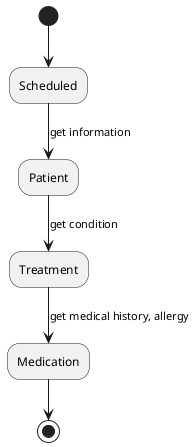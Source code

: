 @startuml

(*) --> Scheduled
--> [get information] Patient
--> [get condition] Treatment
--> [get medical history, allergy] Medication
--> (*)

'Scheduled: get_patients()

'Patient: get_condition()
'Patient: get_allergy()
'Patient: get_medical_history()

'Treatment: set_treatment()
'Treatment: set_condition()

'Medication: set_medications()
'Medication: set_medical_history()

@enduml
